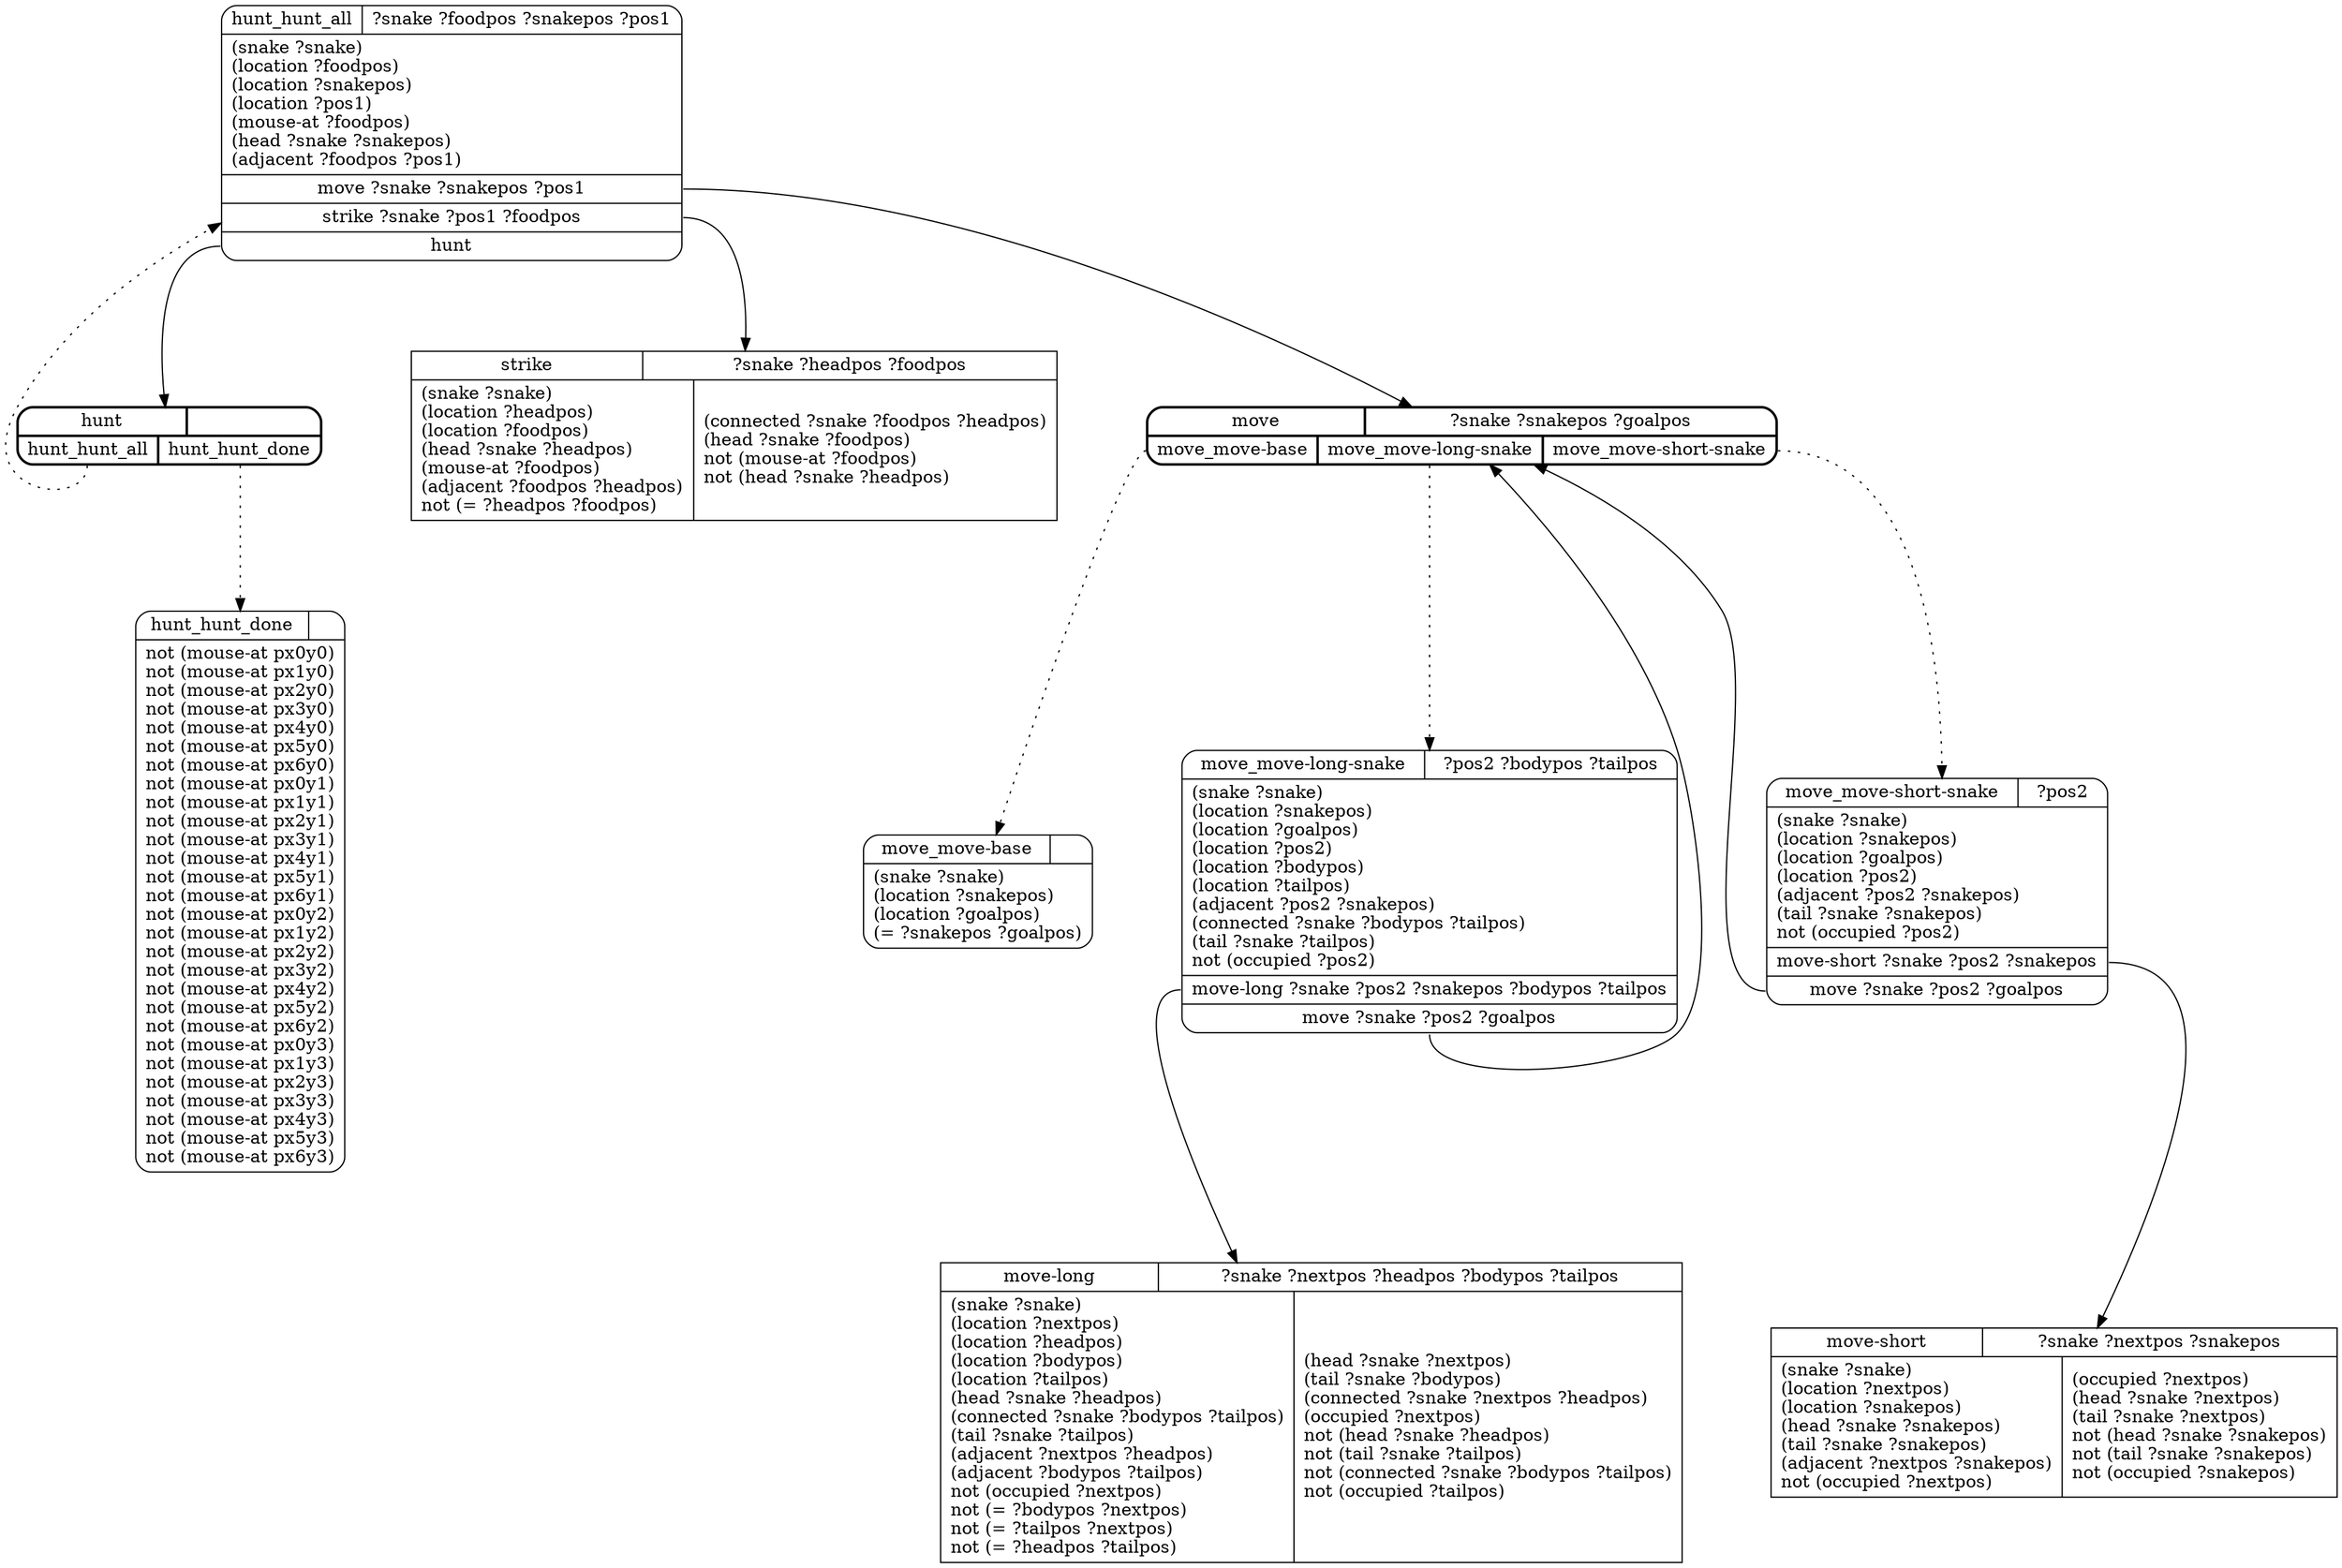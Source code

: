 // Generated by Hype
digraph "snake" {
  nodesep=1
  ranksep=1
  // Operators
  node [shape=record]
  "strike" [
    label="{{strike|?snake ?headpos ?foodpos}|{(snake ?snake)\l(location ?headpos)\l(location ?foodpos)\l(head ?snake ?headpos)\l(mouse-at ?foodpos)\l(adjacent ?foodpos ?headpos)\lnot (= ?headpos ?foodpos)\l|(connected ?snake ?foodpos ?headpos)\l(head ?snake ?foodpos)\lnot (mouse-at ?foodpos)\lnot (head ?snake ?headpos)\l}}"
  ]
  "move-short" [
    label="{{move-short|?snake ?nextpos ?snakepos}|{(snake ?snake)\l(location ?nextpos)\l(location ?snakepos)\l(head ?snake ?snakepos)\l(tail ?snake ?snakepos)\l(adjacent ?nextpos ?snakepos)\lnot (occupied ?nextpos)\l|(occupied ?nextpos)\l(head ?snake ?nextpos)\l(tail ?snake ?nextpos)\lnot (head ?snake ?snakepos)\lnot (tail ?snake ?snakepos)\lnot (occupied ?snakepos)\l}}"
  ]
  "move-long" [
    label="{{move-long|?snake ?nextpos ?headpos ?bodypos ?tailpos}|{(snake ?snake)\l(location ?nextpos)\l(location ?headpos)\l(location ?bodypos)\l(location ?tailpos)\l(head ?snake ?headpos)\l(connected ?snake ?bodypos ?tailpos)\l(tail ?snake ?tailpos)\l(adjacent ?nextpos ?headpos)\l(adjacent ?bodypos ?tailpos)\lnot (occupied ?nextpos)\lnot (= ?bodypos ?nextpos)\lnot (= ?tailpos ?nextpos)\lnot (= ?headpos ?tailpos)\l|(head ?snake ?nextpos)\l(tail ?snake ?bodypos)\l(connected ?snake ?nextpos ?headpos)\l(occupied ?nextpos)\lnot (head ?snake ?headpos)\lnot (tail ?snake ?tailpos)\lnot (connected ?snake ?bodypos ?tailpos)\lnot (occupied ?tailpos)\l}}"
  ]
  // Methods
  node [shape=Mrecord]
  "hunt" [
    style=bold
    label="{{hunt|}|{<n0>hunt_hunt_all|<n1>hunt_hunt_done}}"
  ]
  "label_hunt_hunt_all" [
    label="{{hunt_hunt_all|?snake ?foodpos ?snakepos ?pos1}|(snake ?snake)\l(location ?foodpos)\l(location ?snakepos)\l(location ?pos1)\l(mouse-at ?foodpos)\l(head ?snake ?snakepos)\l(adjacent ?foodpos ?pos1)\l|<n0>move ?snake ?snakepos ?pos1|<n1>strike ?snake ?pos1 ?foodpos|<n2>hunt}"
  ]
  "hunt":n0 -> "label_hunt_hunt_all" [style=dotted]
  "label_hunt_hunt_all":n0 -> "move"
  "label_hunt_hunt_all":n1 -> "strike"
  "label_hunt_hunt_all":n2 -> "hunt"
  "label_hunt_hunt_done" [
    label="{{hunt_hunt_done|}|not (mouse-at px0y0)\lnot (mouse-at px1y0)\lnot (mouse-at px2y0)\lnot (mouse-at px3y0)\lnot (mouse-at px4y0)\lnot (mouse-at px5y0)\lnot (mouse-at px6y0)\lnot (mouse-at px0y1)\lnot (mouse-at px1y1)\lnot (mouse-at px2y1)\lnot (mouse-at px3y1)\lnot (mouse-at px4y1)\lnot (mouse-at px5y1)\lnot (mouse-at px6y1)\lnot (mouse-at px0y2)\lnot (mouse-at px1y2)\lnot (mouse-at px2y2)\lnot (mouse-at px3y2)\lnot (mouse-at px4y2)\lnot (mouse-at px5y2)\lnot (mouse-at px6y2)\lnot (mouse-at px0y3)\lnot (mouse-at px1y3)\lnot (mouse-at px2y3)\lnot (mouse-at px3y3)\lnot (mouse-at px4y3)\lnot (mouse-at px5y3)\lnot (mouse-at px6y3)\l}"
  ]
  "hunt":n1 -> "label_hunt_hunt_done" [style=dotted]
  "move" [
    style=bold
    label="{{move|?snake ?snakepos ?goalpos}|{<n0>move_move-base|<n1>move_move-long-snake|<n2>move_move-short-snake}}"
  ]
  "label_move_move-base" [
    label="{{move_move-base|}|(snake ?snake)\l(location ?snakepos)\l(location ?goalpos)\l(= ?snakepos ?goalpos)\l}"
  ]
  "move":n0 -> "label_move_move-base" [style=dotted]
  "label_move_move-long-snake" [
    label="{{move_move-long-snake|?pos2 ?bodypos ?tailpos}|(snake ?snake)\l(location ?snakepos)\l(location ?goalpos)\l(location ?pos2)\l(location ?bodypos)\l(location ?tailpos)\l(adjacent ?pos2 ?snakepos)\l(connected ?snake ?bodypos ?tailpos)\l(tail ?snake ?tailpos)\lnot (occupied ?pos2)\l|<n0>move-long ?snake ?pos2 ?snakepos ?bodypos ?tailpos|<n1>move ?snake ?pos2 ?goalpos}"
  ]
  "move":n1 -> "label_move_move-long-snake" [style=dotted]
  "label_move_move-long-snake":n0 -> "move-long"
  "label_move_move-long-snake":n1 -> "move"
  "label_move_move-short-snake" [
    label="{{move_move-short-snake|?pos2}|(snake ?snake)\l(location ?snakepos)\l(location ?goalpos)\l(location ?pos2)\l(adjacent ?pos2 ?snakepos)\l(tail ?snake ?snakepos)\lnot (occupied ?pos2)\l|<n0>move-short ?snake ?pos2 ?snakepos|<n1>move ?snake ?pos2 ?goalpos}"
  ]
  "move":n2 -> "label_move_move-short-snake" [style=dotted]
  "label_move_move-short-snake":n0 -> "move-short"
  "label_move_move-short-snake":n1 -> "move"
}